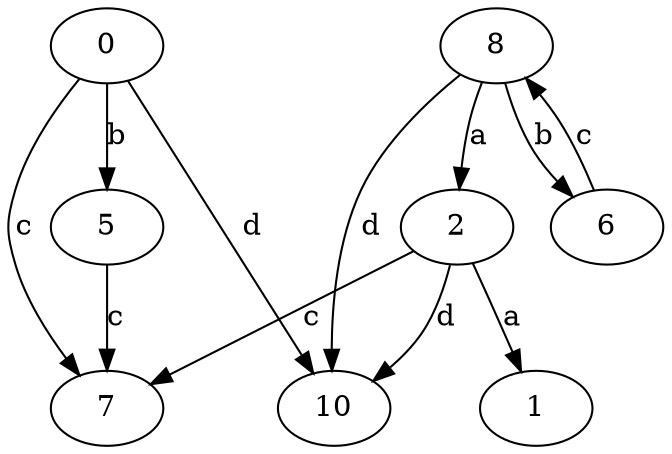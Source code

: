 strict digraph  {
1;
2;
5;
6;
7;
8;
0;
10;
2 -> 1  [label=a];
2 -> 7  [label=c];
2 -> 10  [label=d];
5 -> 7  [label=c];
6 -> 8  [label=c];
8 -> 2  [label=a];
8 -> 6  [label=b];
8 -> 10  [label=d];
0 -> 5  [label=b];
0 -> 7  [label=c];
0 -> 10  [label=d];
}

